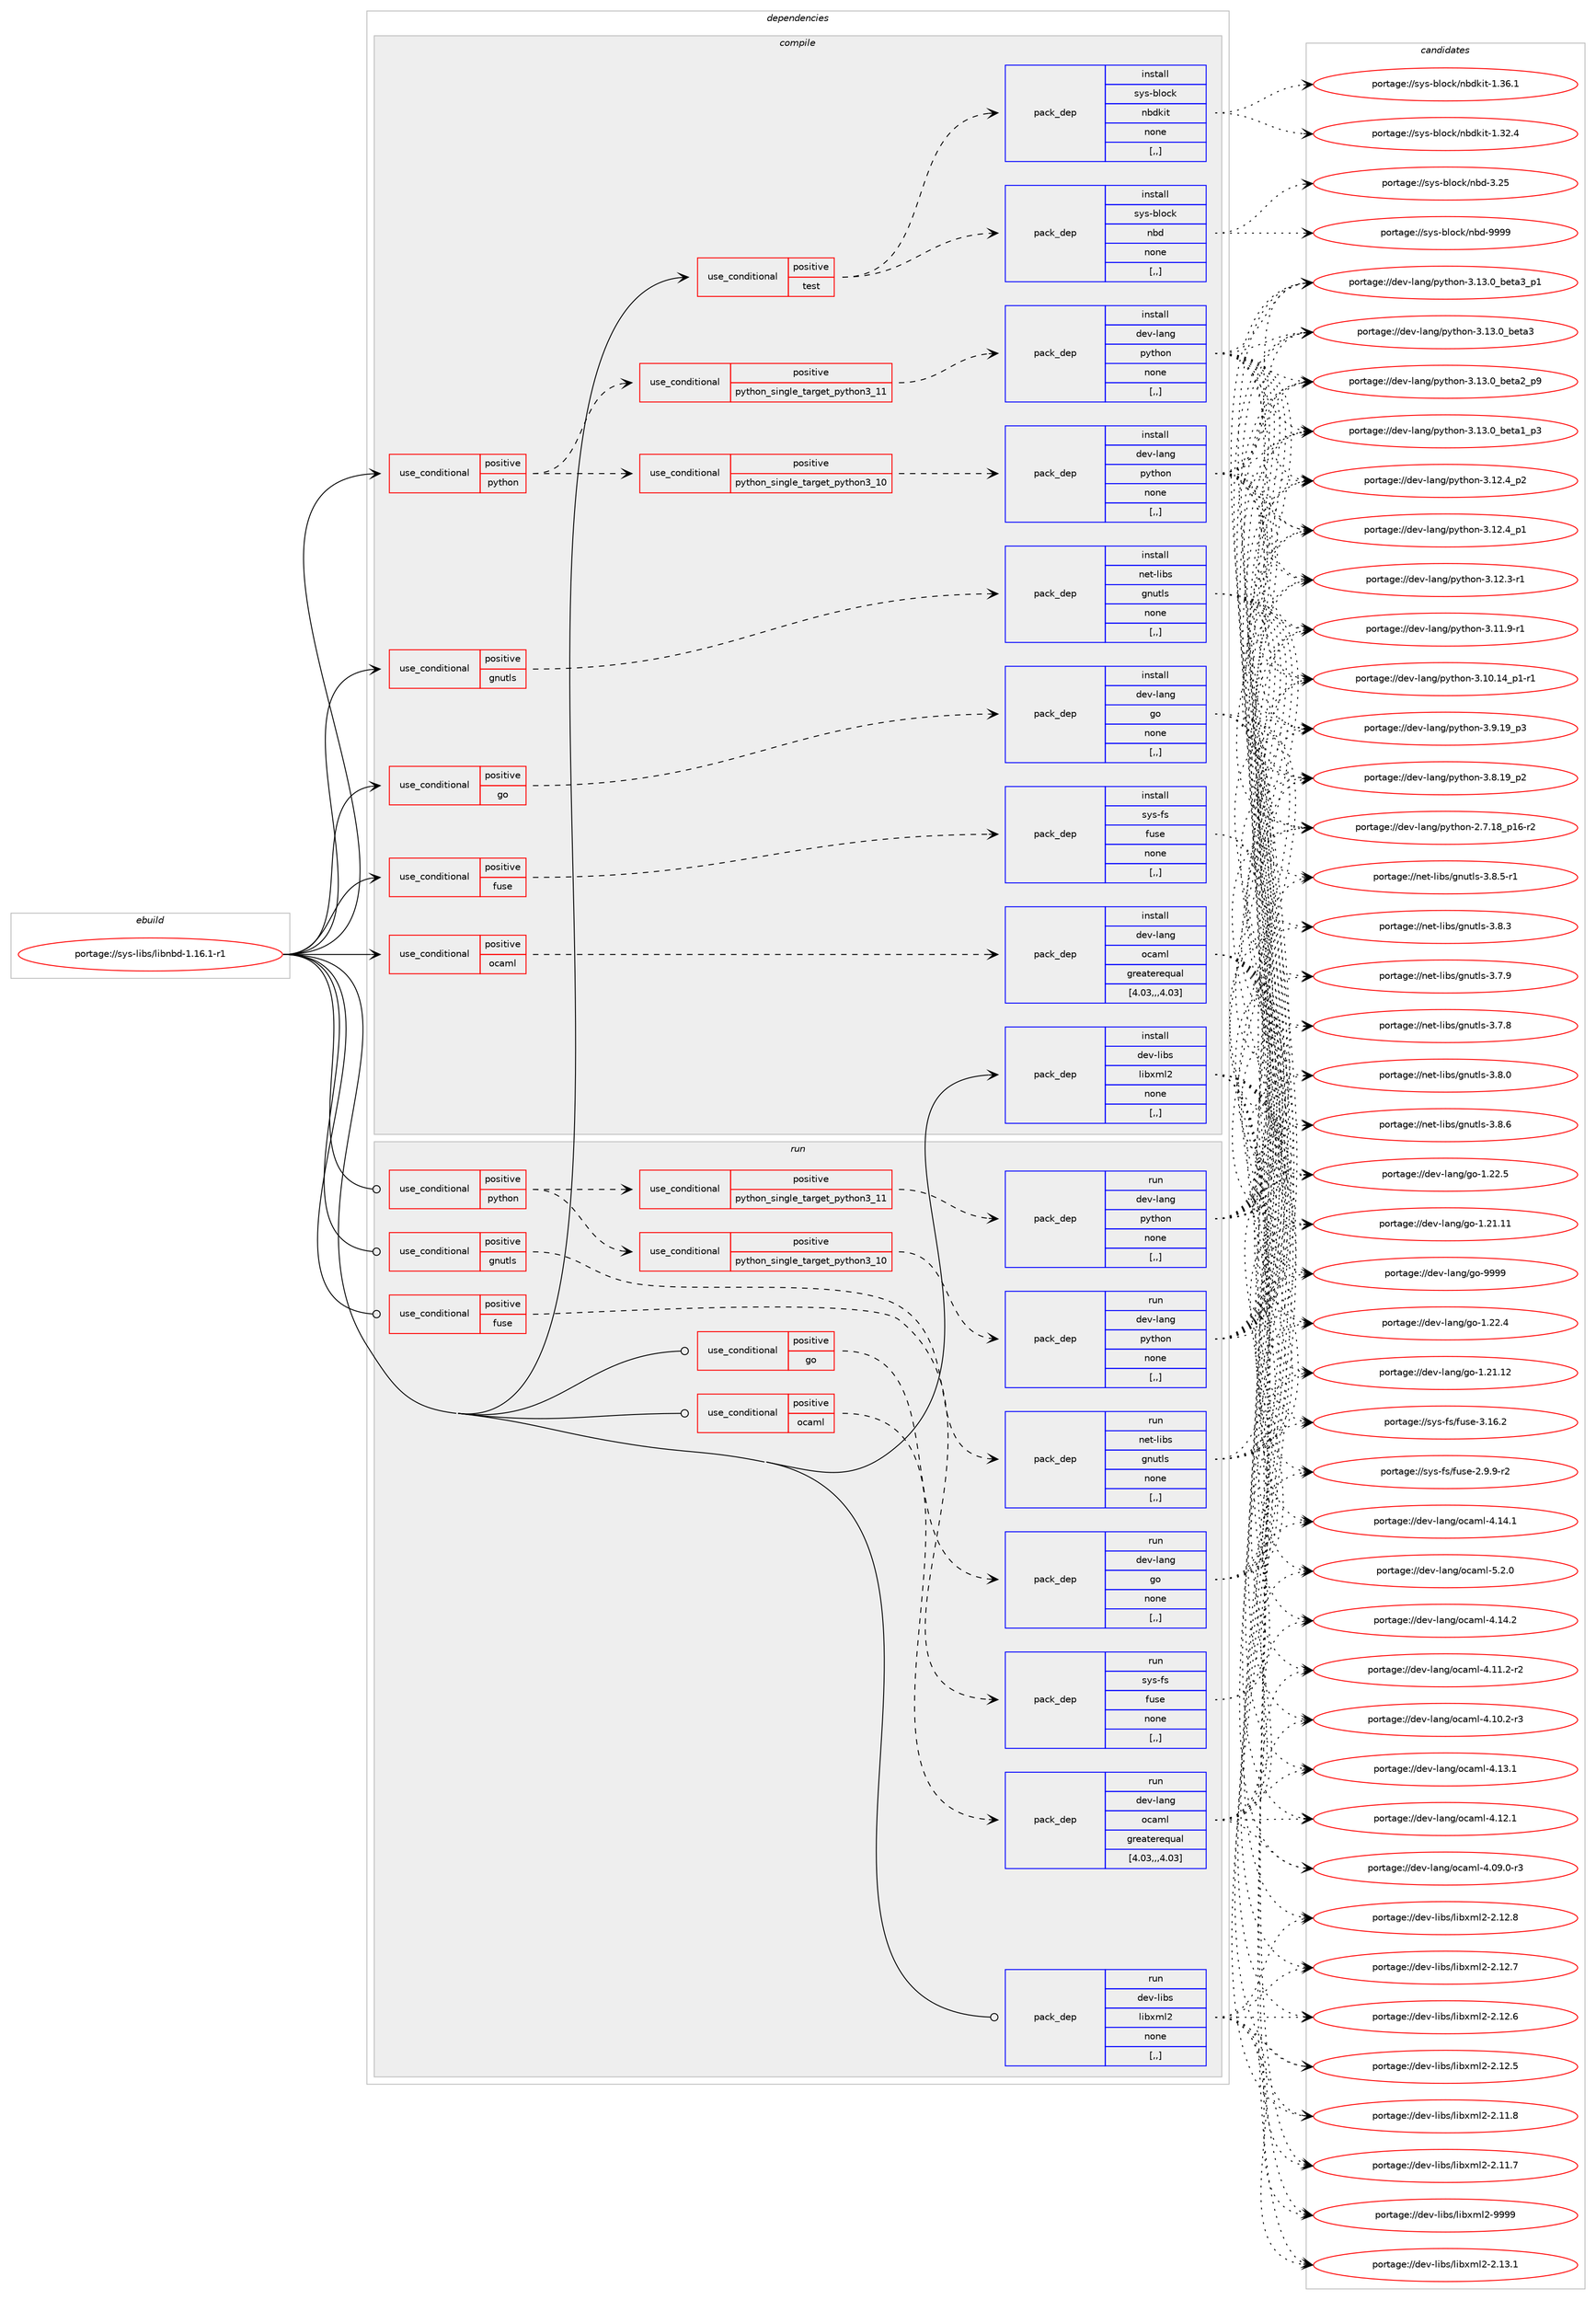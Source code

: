 digraph prolog {

# *************
# Graph options
# *************

newrank=true;
concentrate=true;
compound=true;
graph [rankdir=LR,fontname=Helvetica,fontsize=10,ranksep=1.5];#, ranksep=2.5, nodesep=0.2];
edge  [arrowhead=vee];
node  [fontname=Helvetica,fontsize=10];

# **********
# The ebuild
# **********

subgraph cluster_leftcol {
color=gray;
label=<<i>ebuild</i>>;
id [label="portage://sys-libs/libnbd-1.16.1-r1", color=red, width=4, href="../sys-libs/libnbd-1.16.1-r1.svg"];
}

# ****************
# The dependencies
# ****************

subgraph cluster_midcol {
color=gray;
label=<<i>dependencies</i>>;
subgraph cluster_compile {
fillcolor="#eeeeee";
style=filled;
label=<<i>compile</i>>;
subgraph cond116873 {
dependency438611 [label=<<TABLE BORDER="0" CELLBORDER="1" CELLSPACING="0" CELLPADDING="4"><TR><TD ROWSPAN="3" CELLPADDING="10">use_conditional</TD></TR><TR><TD>positive</TD></TR><TR><TD>fuse</TD></TR></TABLE>>, shape=none, color=red];
subgraph pack318733 {
dependency438612 [label=<<TABLE BORDER="0" CELLBORDER="1" CELLSPACING="0" CELLPADDING="4" WIDTH="220"><TR><TD ROWSPAN="6" CELLPADDING="30">pack_dep</TD></TR><TR><TD WIDTH="110">install</TD></TR><TR><TD>sys-fs</TD></TR><TR><TD>fuse</TD></TR><TR><TD>none</TD></TR><TR><TD>[,,]</TD></TR></TABLE>>, shape=none, color=blue];
}
dependency438611:e -> dependency438612:w [weight=20,style="dashed",arrowhead="vee"];
}
id:e -> dependency438611:w [weight=20,style="solid",arrowhead="vee"];
subgraph cond116874 {
dependency438613 [label=<<TABLE BORDER="0" CELLBORDER="1" CELLSPACING="0" CELLPADDING="4"><TR><TD ROWSPAN="3" CELLPADDING="10">use_conditional</TD></TR><TR><TD>positive</TD></TR><TR><TD>gnutls</TD></TR></TABLE>>, shape=none, color=red];
subgraph pack318734 {
dependency438614 [label=<<TABLE BORDER="0" CELLBORDER="1" CELLSPACING="0" CELLPADDING="4" WIDTH="220"><TR><TD ROWSPAN="6" CELLPADDING="30">pack_dep</TD></TR><TR><TD WIDTH="110">install</TD></TR><TR><TD>net-libs</TD></TR><TR><TD>gnutls</TD></TR><TR><TD>none</TD></TR><TR><TD>[,,]</TD></TR></TABLE>>, shape=none, color=blue];
}
dependency438613:e -> dependency438614:w [weight=20,style="dashed",arrowhead="vee"];
}
id:e -> dependency438613:w [weight=20,style="solid",arrowhead="vee"];
subgraph cond116875 {
dependency438615 [label=<<TABLE BORDER="0" CELLBORDER="1" CELLSPACING="0" CELLPADDING="4"><TR><TD ROWSPAN="3" CELLPADDING="10">use_conditional</TD></TR><TR><TD>positive</TD></TR><TR><TD>go</TD></TR></TABLE>>, shape=none, color=red];
subgraph pack318735 {
dependency438616 [label=<<TABLE BORDER="0" CELLBORDER="1" CELLSPACING="0" CELLPADDING="4" WIDTH="220"><TR><TD ROWSPAN="6" CELLPADDING="30">pack_dep</TD></TR><TR><TD WIDTH="110">install</TD></TR><TR><TD>dev-lang</TD></TR><TR><TD>go</TD></TR><TR><TD>none</TD></TR><TR><TD>[,,]</TD></TR></TABLE>>, shape=none, color=blue];
}
dependency438615:e -> dependency438616:w [weight=20,style="dashed",arrowhead="vee"];
}
id:e -> dependency438615:w [weight=20,style="solid",arrowhead="vee"];
subgraph cond116876 {
dependency438617 [label=<<TABLE BORDER="0" CELLBORDER="1" CELLSPACING="0" CELLPADDING="4"><TR><TD ROWSPAN="3" CELLPADDING="10">use_conditional</TD></TR><TR><TD>positive</TD></TR><TR><TD>ocaml</TD></TR></TABLE>>, shape=none, color=red];
subgraph pack318736 {
dependency438618 [label=<<TABLE BORDER="0" CELLBORDER="1" CELLSPACING="0" CELLPADDING="4" WIDTH="220"><TR><TD ROWSPAN="6" CELLPADDING="30">pack_dep</TD></TR><TR><TD WIDTH="110">install</TD></TR><TR><TD>dev-lang</TD></TR><TR><TD>ocaml</TD></TR><TR><TD>greaterequal</TD></TR><TR><TD>[4.03,,,4.03]</TD></TR></TABLE>>, shape=none, color=blue];
}
dependency438617:e -> dependency438618:w [weight=20,style="dashed",arrowhead="vee"];
}
id:e -> dependency438617:w [weight=20,style="solid",arrowhead="vee"];
subgraph cond116877 {
dependency438619 [label=<<TABLE BORDER="0" CELLBORDER="1" CELLSPACING="0" CELLPADDING="4"><TR><TD ROWSPAN="3" CELLPADDING="10">use_conditional</TD></TR><TR><TD>positive</TD></TR><TR><TD>python</TD></TR></TABLE>>, shape=none, color=red];
subgraph cond116878 {
dependency438620 [label=<<TABLE BORDER="0" CELLBORDER="1" CELLSPACING="0" CELLPADDING="4"><TR><TD ROWSPAN="3" CELLPADDING="10">use_conditional</TD></TR><TR><TD>positive</TD></TR><TR><TD>python_single_target_python3_10</TD></TR></TABLE>>, shape=none, color=red];
subgraph pack318737 {
dependency438621 [label=<<TABLE BORDER="0" CELLBORDER="1" CELLSPACING="0" CELLPADDING="4" WIDTH="220"><TR><TD ROWSPAN="6" CELLPADDING="30">pack_dep</TD></TR><TR><TD WIDTH="110">install</TD></TR><TR><TD>dev-lang</TD></TR><TR><TD>python</TD></TR><TR><TD>none</TD></TR><TR><TD>[,,]</TD></TR></TABLE>>, shape=none, color=blue];
}
dependency438620:e -> dependency438621:w [weight=20,style="dashed",arrowhead="vee"];
}
dependency438619:e -> dependency438620:w [weight=20,style="dashed",arrowhead="vee"];
subgraph cond116879 {
dependency438622 [label=<<TABLE BORDER="0" CELLBORDER="1" CELLSPACING="0" CELLPADDING="4"><TR><TD ROWSPAN="3" CELLPADDING="10">use_conditional</TD></TR><TR><TD>positive</TD></TR><TR><TD>python_single_target_python3_11</TD></TR></TABLE>>, shape=none, color=red];
subgraph pack318738 {
dependency438623 [label=<<TABLE BORDER="0" CELLBORDER="1" CELLSPACING="0" CELLPADDING="4" WIDTH="220"><TR><TD ROWSPAN="6" CELLPADDING="30">pack_dep</TD></TR><TR><TD WIDTH="110">install</TD></TR><TR><TD>dev-lang</TD></TR><TR><TD>python</TD></TR><TR><TD>none</TD></TR><TR><TD>[,,]</TD></TR></TABLE>>, shape=none, color=blue];
}
dependency438622:e -> dependency438623:w [weight=20,style="dashed",arrowhead="vee"];
}
dependency438619:e -> dependency438622:w [weight=20,style="dashed",arrowhead="vee"];
}
id:e -> dependency438619:w [weight=20,style="solid",arrowhead="vee"];
subgraph cond116880 {
dependency438624 [label=<<TABLE BORDER="0" CELLBORDER="1" CELLSPACING="0" CELLPADDING="4"><TR><TD ROWSPAN="3" CELLPADDING="10">use_conditional</TD></TR><TR><TD>positive</TD></TR><TR><TD>test</TD></TR></TABLE>>, shape=none, color=red];
subgraph pack318739 {
dependency438625 [label=<<TABLE BORDER="0" CELLBORDER="1" CELLSPACING="0" CELLPADDING="4" WIDTH="220"><TR><TD ROWSPAN="6" CELLPADDING="30">pack_dep</TD></TR><TR><TD WIDTH="110">install</TD></TR><TR><TD>sys-block</TD></TR><TR><TD>nbd</TD></TR><TR><TD>none</TD></TR><TR><TD>[,,]</TD></TR></TABLE>>, shape=none, color=blue];
}
dependency438624:e -> dependency438625:w [weight=20,style="dashed",arrowhead="vee"];
subgraph pack318740 {
dependency438626 [label=<<TABLE BORDER="0" CELLBORDER="1" CELLSPACING="0" CELLPADDING="4" WIDTH="220"><TR><TD ROWSPAN="6" CELLPADDING="30">pack_dep</TD></TR><TR><TD WIDTH="110">install</TD></TR><TR><TD>sys-block</TD></TR><TR><TD>nbdkit</TD></TR><TR><TD>none</TD></TR><TR><TD>[,,]</TD></TR></TABLE>>, shape=none, color=blue];
}
dependency438624:e -> dependency438626:w [weight=20,style="dashed",arrowhead="vee"];
}
id:e -> dependency438624:w [weight=20,style="solid",arrowhead="vee"];
subgraph pack318741 {
dependency438627 [label=<<TABLE BORDER="0" CELLBORDER="1" CELLSPACING="0" CELLPADDING="4" WIDTH="220"><TR><TD ROWSPAN="6" CELLPADDING="30">pack_dep</TD></TR><TR><TD WIDTH="110">install</TD></TR><TR><TD>dev-libs</TD></TR><TR><TD>libxml2</TD></TR><TR><TD>none</TD></TR><TR><TD>[,,]</TD></TR></TABLE>>, shape=none, color=blue];
}
id:e -> dependency438627:w [weight=20,style="solid",arrowhead="vee"];
}
subgraph cluster_compileandrun {
fillcolor="#eeeeee";
style=filled;
label=<<i>compile and run</i>>;
}
subgraph cluster_run {
fillcolor="#eeeeee";
style=filled;
label=<<i>run</i>>;
subgraph cond116881 {
dependency438628 [label=<<TABLE BORDER="0" CELLBORDER="1" CELLSPACING="0" CELLPADDING="4"><TR><TD ROWSPAN="3" CELLPADDING="10">use_conditional</TD></TR><TR><TD>positive</TD></TR><TR><TD>fuse</TD></TR></TABLE>>, shape=none, color=red];
subgraph pack318742 {
dependency438629 [label=<<TABLE BORDER="0" CELLBORDER="1" CELLSPACING="0" CELLPADDING="4" WIDTH="220"><TR><TD ROWSPAN="6" CELLPADDING="30">pack_dep</TD></TR><TR><TD WIDTH="110">run</TD></TR><TR><TD>sys-fs</TD></TR><TR><TD>fuse</TD></TR><TR><TD>none</TD></TR><TR><TD>[,,]</TD></TR></TABLE>>, shape=none, color=blue];
}
dependency438628:e -> dependency438629:w [weight=20,style="dashed",arrowhead="vee"];
}
id:e -> dependency438628:w [weight=20,style="solid",arrowhead="odot"];
subgraph cond116882 {
dependency438630 [label=<<TABLE BORDER="0" CELLBORDER="1" CELLSPACING="0" CELLPADDING="4"><TR><TD ROWSPAN="3" CELLPADDING="10">use_conditional</TD></TR><TR><TD>positive</TD></TR><TR><TD>gnutls</TD></TR></TABLE>>, shape=none, color=red];
subgraph pack318743 {
dependency438631 [label=<<TABLE BORDER="0" CELLBORDER="1" CELLSPACING="0" CELLPADDING="4" WIDTH="220"><TR><TD ROWSPAN="6" CELLPADDING="30">pack_dep</TD></TR><TR><TD WIDTH="110">run</TD></TR><TR><TD>net-libs</TD></TR><TR><TD>gnutls</TD></TR><TR><TD>none</TD></TR><TR><TD>[,,]</TD></TR></TABLE>>, shape=none, color=blue];
}
dependency438630:e -> dependency438631:w [weight=20,style="dashed",arrowhead="vee"];
}
id:e -> dependency438630:w [weight=20,style="solid",arrowhead="odot"];
subgraph cond116883 {
dependency438632 [label=<<TABLE BORDER="0" CELLBORDER="1" CELLSPACING="0" CELLPADDING="4"><TR><TD ROWSPAN="3" CELLPADDING="10">use_conditional</TD></TR><TR><TD>positive</TD></TR><TR><TD>go</TD></TR></TABLE>>, shape=none, color=red];
subgraph pack318744 {
dependency438633 [label=<<TABLE BORDER="0" CELLBORDER="1" CELLSPACING="0" CELLPADDING="4" WIDTH="220"><TR><TD ROWSPAN="6" CELLPADDING="30">pack_dep</TD></TR><TR><TD WIDTH="110">run</TD></TR><TR><TD>dev-lang</TD></TR><TR><TD>go</TD></TR><TR><TD>none</TD></TR><TR><TD>[,,]</TD></TR></TABLE>>, shape=none, color=blue];
}
dependency438632:e -> dependency438633:w [weight=20,style="dashed",arrowhead="vee"];
}
id:e -> dependency438632:w [weight=20,style="solid",arrowhead="odot"];
subgraph cond116884 {
dependency438634 [label=<<TABLE BORDER="0" CELLBORDER="1" CELLSPACING="0" CELLPADDING="4"><TR><TD ROWSPAN="3" CELLPADDING="10">use_conditional</TD></TR><TR><TD>positive</TD></TR><TR><TD>ocaml</TD></TR></TABLE>>, shape=none, color=red];
subgraph pack318745 {
dependency438635 [label=<<TABLE BORDER="0" CELLBORDER="1" CELLSPACING="0" CELLPADDING="4" WIDTH="220"><TR><TD ROWSPAN="6" CELLPADDING="30">pack_dep</TD></TR><TR><TD WIDTH="110">run</TD></TR><TR><TD>dev-lang</TD></TR><TR><TD>ocaml</TD></TR><TR><TD>greaterequal</TD></TR><TR><TD>[4.03,,,4.03]</TD></TR></TABLE>>, shape=none, color=blue];
}
dependency438634:e -> dependency438635:w [weight=20,style="dashed",arrowhead="vee"];
}
id:e -> dependency438634:w [weight=20,style="solid",arrowhead="odot"];
subgraph cond116885 {
dependency438636 [label=<<TABLE BORDER="0" CELLBORDER="1" CELLSPACING="0" CELLPADDING="4"><TR><TD ROWSPAN="3" CELLPADDING="10">use_conditional</TD></TR><TR><TD>positive</TD></TR><TR><TD>python</TD></TR></TABLE>>, shape=none, color=red];
subgraph cond116886 {
dependency438637 [label=<<TABLE BORDER="0" CELLBORDER="1" CELLSPACING="0" CELLPADDING="4"><TR><TD ROWSPAN="3" CELLPADDING="10">use_conditional</TD></TR><TR><TD>positive</TD></TR><TR><TD>python_single_target_python3_10</TD></TR></TABLE>>, shape=none, color=red];
subgraph pack318746 {
dependency438638 [label=<<TABLE BORDER="0" CELLBORDER="1" CELLSPACING="0" CELLPADDING="4" WIDTH="220"><TR><TD ROWSPAN="6" CELLPADDING="30">pack_dep</TD></TR><TR><TD WIDTH="110">run</TD></TR><TR><TD>dev-lang</TD></TR><TR><TD>python</TD></TR><TR><TD>none</TD></TR><TR><TD>[,,]</TD></TR></TABLE>>, shape=none, color=blue];
}
dependency438637:e -> dependency438638:w [weight=20,style="dashed",arrowhead="vee"];
}
dependency438636:e -> dependency438637:w [weight=20,style="dashed",arrowhead="vee"];
subgraph cond116887 {
dependency438639 [label=<<TABLE BORDER="0" CELLBORDER="1" CELLSPACING="0" CELLPADDING="4"><TR><TD ROWSPAN="3" CELLPADDING="10">use_conditional</TD></TR><TR><TD>positive</TD></TR><TR><TD>python_single_target_python3_11</TD></TR></TABLE>>, shape=none, color=red];
subgraph pack318747 {
dependency438640 [label=<<TABLE BORDER="0" CELLBORDER="1" CELLSPACING="0" CELLPADDING="4" WIDTH="220"><TR><TD ROWSPAN="6" CELLPADDING="30">pack_dep</TD></TR><TR><TD WIDTH="110">run</TD></TR><TR><TD>dev-lang</TD></TR><TR><TD>python</TD></TR><TR><TD>none</TD></TR><TR><TD>[,,]</TD></TR></TABLE>>, shape=none, color=blue];
}
dependency438639:e -> dependency438640:w [weight=20,style="dashed",arrowhead="vee"];
}
dependency438636:e -> dependency438639:w [weight=20,style="dashed",arrowhead="vee"];
}
id:e -> dependency438636:w [weight=20,style="solid",arrowhead="odot"];
subgraph pack318748 {
dependency438641 [label=<<TABLE BORDER="0" CELLBORDER="1" CELLSPACING="0" CELLPADDING="4" WIDTH="220"><TR><TD ROWSPAN="6" CELLPADDING="30">pack_dep</TD></TR><TR><TD WIDTH="110">run</TD></TR><TR><TD>dev-libs</TD></TR><TR><TD>libxml2</TD></TR><TR><TD>none</TD></TR><TR><TD>[,,]</TD></TR></TABLE>>, shape=none, color=blue];
}
id:e -> dependency438641:w [weight=20,style="solid",arrowhead="odot"];
}
}

# **************
# The candidates
# **************

subgraph cluster_choices {
rank=same;
color=gray;
label=<<i>candidates</i>>;

subgraph choice318733 {
color=black;
nodesep=1;
choice115121115451021154710211711510145514649544650 [label="portage://sys-fs/fuse-3.16.2", color=red, width=4,href="../sys-fs/fuse-3.16.2.svg"];
choice11512111545102115471021171151014550465746574511450 [label="portage://sys-fs/fuse-2.9.9-r2", color=red, width=4,href="../sys-fs/fuse-2.9.9-r2.svg"];
dependency438612:e -> choice115121115451021154710211711510145514649544650:w [style=dotted,weight="100"];
dependency438612:e -> choice11512111545102115471021171151014550465746574511450:w [style=dotted,weight="100"];
}
subgraph choice318734 {
color=black;
nodesep=1;
choice110101116451081059811547103110117116108115455146564654 [label="portage://net-libs/gnutls-3.8.6", color=red, width=4,href="../net-libs/gnutls-3.8.6.svg"];
choice1101011164510810598115471031101171161081154551465646534511449 [label="portage://net-libs/gnutls-3.8.5-r1", color=red, width=4,href="../net-libs/gnutls-3.8.5-r1.svg"];
choice110101116451081059811547103110117116108115455146564651 [label="portage://net-libs/gnutls-3.8.3", color=red, width=4,href="../net-libs/gnutls-3.8.3.svg"];
choice110101116451081059811547103110117116108115455146564648 [label="portage://net-libs/gnutls-3.8.0", color=red, width=4,href="../net-libs/gnutls-3.8.0.svg"];
choice110101116451081059811547103110117116108115455146554657 [label="portage://net-libs/gnutls-3.7.9", color=red, width=4,href="../net-libs/gnutls-3.7.9.svg"];
choice110101116451081059811547103110117116108115455146554656 [label="portage://net-libs/gnutls-3.7.8", color=red, width=4,href="../net-libs/gnutls-3.7.8.svg"];
dependency438614:e -> choice110101116451081059811547103110117116108115455146564654:w [style=dotted,weight="100"];
dependency438614:e -> choice1101011164510810598115471031101171161081154551465646534511449:w [style=dotted,weight="100"];
dependency438614:e -> choice110101116451081059811547103110117116108115455146564651:w [style=dotted,weight="100"];
dependency438614:e -> choice110101116451081059811547103110117116108115455146564648:w [style=dotted,weight="100"];
dependency438614:e -> choice110101116451081059811547103110117116108115455146554657:w [style=dotted,weight="100"];
dependency438614:e -> choice110101116451081059811547103110117116108115455146554656:w [style=dotted,weight="100"];
}
subgraph choice318735 {
color=black;
nodesep=1;
choice1001011184510897110103471031114557575757 [label="portage://dev-lang/go-9999", color=red, width=4,href="../dev-lang/go-9999.svg"];
choice10010111845108971101034710311145494650504653 [label="portage://dev-lang/go-1.22.5", color=red, width=4,href="../dev-lang/go-1.22.5.svg"];
choice10010111845108971101034710311145494650504652 [label="portage://dev-lang/go-1.22.4", color=red, width=4,href="../dev-lang/go-1.22.4.svg"];
choice1001011184510897110103471031114549465049464950 [label="portage://dev-lang/go-1.21.12", color=red, width=4,href="../dev-lang/go-1.21.12.svg"];
choice1001011184510897110103471031114549465049464949 [label="portage://dev-lang/go-1.21.11", color=red, width=4,href="../dev-lang/go-1.21.11.svg"];
dependency438616:e -> choice1001011184510897110103471031114557575757:w [style=dotted,weight="100"];
dependency438616:e -> choice10010111845108971101034710311145494650504653:w [style=dotted,weight="100"];
dependency438616:e -> choice10010111845108971101034710311145494650504652:w [style=dotted,weight="100"];
dependency438616:e -> choice1001011184510897110103471031114549465049464950:w [style=dotted,weight="100"];
dependency438616:e -> choice1001011184510897110103471031114549465049464949:w [style=dotted,weight="100"];
}
subgraph choice318736 {
color=black;
nodesep=1;
choice1001011184510897110103471119997109108455346504648 [label="portage://dev-lang/ocaml-5.2.0", color=red, width=4,href="../dev-lang/ocaml-5.2.0.svg"];
choice100101118451089711010347111999710910845524649524650 [label="portage://dev-lang/ocaml-4.14.2", color=red, width=4,href="../dev-lang/ocaml-4.14.2.svg"];
choice100101118451089711010347111999710910845524649524649 [label="portage://dev-lang/ocaml-4.14.1", color=red, width=4,href="../dev-lang/ocaml-4.14.1.svg"];
choice100101118451089711010347111999710910845524649514649 [label="portage://dev-lang/ocaml-4.13.1", color=red, width=4,href="../dev-lang/ocaml-4.13.1.svg"];
choice100101118451089711010347111999710910845524649504649 [label="portage://dev-lang/ocaml-4.12.1", color=red, width=4,href="../dev-lang/ocaml-4.12.1.svg"];
choice1001011184510897110103471119997109108455246494946504511450 [label="portage://dev-lang/ocaml-4.11.2-r2", color=red, width=4,href="../dev-lang/ocaml-4.11.2-r2.svg"];
choice1001011184510897110103471119997109108455246494846504511451 [label="portage://dev-lang/ocaml-4.10.2-r3", color=red, width=4,href="../dev-lang/ocaml-4.10.2-r3.svg"];
choice1001011184510897110103471119997109108455246485746484511451 [label="portage://dev-lang/ocaml-4.09.0-r3", color=red, width=4,href="../dev-lang/ocaml-4.09.0-r3.svg"];
dependency438618:e -> choice1001011184510897110103471119997109108455346504648:w [style=dotted,weight="100"];
dependency438618:e -> choice100101118451089711010347111999710910845524649524650:w [style=dotted,weight="100"];
dependency438618:e -> choice100101118451089711010347111999710910845524649524649:w [style=dotted,weight="100"];
dependency438618:e -> choice100101118451089711010347111999710910845524649514649:w [style=dotted,weight="100"];
dependency438618:e -> choice100101118451089711010347111999710910845524649504649:w [style=dotted,weight="100"];
dependency438618:e -> choice1001011184510897110103471119997109108455246494946504511450:w [style=dotted,weight="100"];
dependency438618:e -> choice1001011184510897110103471119997109108455246494846504511451:w [style=dotted,weight="100"];
dependency438618:e -> choice1001011184510897110103471119997109108455246485746484511451:w [style=dotted,weight="100"];
}
subgraph choice318737 {
color=black;
nodesep=1;
choice10010111845108971101034711212111610411111045514649514648959810111697519511249 [label="portage://dev-lang/python-3.13.0_beta3_p1", color=red, width=4,href="../dev-lang/python-3.13.0_beta3_p1.svg"];
choice1001011184510897110103471121211161041111104551464951464895981011169751 [label="portage://dev-lang/python-3.13.0_beta3", color=red, width=4,href="../dev-lang/python-3.13.0_beta3.svg"];
choice10010111845108971101034711212111610411111045514649514648959810111697509511257 [label="portage://dev-lang/python-3.13.0_beta2_p9", color=red, width=4,href="../dev-lang/python-3.13.0_beta2_p9.svg"];
choice10010111845108971101034711212111610411111045514649514648959810111697499511251 [label="portage://dev-lang/python-3.13.0_beta1_p3", color=red, width=4,href="../dev-lang/python-3.13.0_beta1_p3.svg"];
choice100101118451089711010347112121116104111110455146495046529511250 [label="portage://dev-lang/python-3.12.4_p2", color=red, width=4,href="../dev-lang/python-3.12.4_p2.svg"];
choice100101118451089711010347112121116104111110455146495046529511249 [label="portage://dev-lang/python-3.12.4_p1", color=red, width=4,href="../dev-lang/python-3.12.4_p1.svg"];
choice100101118451089711010347112121116104111110455146495046514511449 [label="portage://dev-lang/python-3.12.3-r1", color=red, width=4,href="../dev-lang/python-3.12.3-r1.svg"];
choice100101118451089711010347112121116104111110455146494946574511449 [label="portage://dev-lang/python-3.11.9-r1", color=red, width=4,href="../dev-lang/python-3.11.9-r1.svg"];
choice100101118451089711010347112121116104111110455146494846495295112494511449 [label="portage://dev-lang/python-3.10.14_p1-r1", color=red, width=4,href="../dev-lang/python-3.10.14_p1-r1.svg"];
choice100101118451089711010347112121116104111110455146574649579511251 [label="portage://dev-lang/python-3.9.19_p3", color=red, width=4,href="../dev-lang/python-3.9.19_p3.svg"];
choice100101118451089711010347112121116104111110455146564649579511250 [label="portage://dev-lang/python-3.8.19_p2", color=red, width=4,href="../dev-lang/python-3.8.19_p2.svg"];
choice100101118451089711010347112121116104111110455046554649569511249544511450 [label="portage://dev-lang/python-2.7.18_p16-r2", color=red, width=4,href="../dev-lang/python-2.7.18_p16-r2.svg"];
dependency438621:e -> choice10010111845108971101034711212111610411111045514649514648959810111697519511249:w [style=dotted,weight="100"];
dependency438621:e -> choice1001011184510897110103471121211161041111104551464951464895981011169751:w [style=dotted,weight="100"];
dependency438621:e -> choice10010111845108971101034711212111610411111045514649514648959810111697509511257:w [style=dotted,weight="100"];
dependency438621:e -> choice10010111845108971101034711212111610411111045514649514648959810111697499511251:w [style=dotted,weight="100"];
dependency438621:e -> choice100101118451089711010347112121116104111110455146495046529511250:w [style=dotted,weight="100"];
dependency438621:e -> choice100101118451089711010347112121116104111110455146495046529511249:w [style=dotted,weight="100"];
dependency438621:e -> choice100101118451089711010347112121116104111110455146495046514511449:w [style=dotted,weight="100"];
dependency438621:e -> choice100101118451089711010347112121116104111110455146494946574511449:w [style=dotted,weight="100"];
dependency438621:e -> choice100101118451089711010347112121116104111110455146494846495295112494511449:w [style=dotted,weight="100"];
dependency438621:e -> choice100101118451089711010347112121116104111110455146574649579511251:w [style=dotted,weight="100"];
dependency438621:e -> choice100101118451089711010347112121116104111110455146564649579511250:w [style=dotted,weight="100"];
dependency438621:e -> choice100101118451089711010347112121116104111110455046554649569511249544511450:w [style=dotted,weight="100"];
}
subgraph choice318738 {
color=black;
nodesep=1;
choice10010111845108971101034711212111610411111045514649514648959810111697519511249 [label="portage://dev-lang/python-3.13.0_beta3_p1", color=red, width=4,href="../dev-lang/python-3.13.0_beta3_p1.svg"];
choice1001011184510897110103471121211161041111104551464951464895981011169751 [label="portage://dev-lang/python-3.13.0_beta3", color=red, width=4,href="../dev-lang/python-3.13.0_beta3.svg"];
choice10010111845108971101034711212111610411111045514649514648959810111697509511257 [label="portage://dev-lang/python-3.13.0_beta2_p9", color=red, width=4,href="../dev-lang/python-3.13.0_beta2_p9.svg"];
choice10010111845108971101034711212111610411111045514649514648959810111697499511251 [label="portage://dev-lang/python-3.13.0_beta1_p3", color=red, width=4,href="../dev-lang/python-3.13.0_beta1_p3.svg"];
choice100101118451089711010347112121116104111110455146495046529511250 [label="portage://dev-lang/python-3.12.4_p2", color=red, width=4,href="../dev-lang/python-3.12.4_p2.svg"];
choice100101118451089711010347112121116104111110455146495046529511249 [label="portage://dev-lang/python-3.12.4_p1", color=red, width=4,href="../dev-lang/python-3.12.4_p1.svg"];
choice100101118451089711010347112121116104111110455146495046514511449 [label="portage://dev-lang/python-3.12.3-r1", color=red, width=4,href="../dev-lang/python-3.12.3-r1.svg"];
choice100101118451089711010347112121116104111110455146494946574511449 [label="portage://dev-lang/python-3.11.9-r1", color=red, width=4,href="../dev-lang/python-3.11.9-r1.svg"];
choice100101118451089711010347112121116104111110455146494846495295112494511449 [label="portage://dev-lang/python-3.10.14_p1-r1", color=red, width=4,href="../dev-lang/python-3.10.14_p1-r1.svg"];
choice100101118451089711010347112121116104111110455146574649579511251 [label="portage://dev-lang/python-3.9.19_p3", color=red, width=4,href="../dev-lang/python-3.9.19_p3.svg"];
choice100101118451089711010347112121116104111110455146564649579511250 [label="portage://dev-lang/python-3.8.19_p2", color=red, width=4,href="../dev-lang/python-3.8.19_p2.svg"];
choice100101118451089711010347112121116104111110455046554649569511249544511450 [label="portage://dev-lang/python-2.7.18_p16-r2", color=red, width=4,href="../dev-lang/python-2.7.18_p16-r2.svg"];
dependency438623:e -> choice10010111845108971101034711212111610411111045514649514648959810111697519511249:w [style=dotted,weight="100"];
dependency438623:e -> choice1001011184510897110103471121211161041111104551464951464895981011169751:w [style=dotted,weight="100"];
dependency438623:e -> choice10010111845108971101034711212111610411111045514649514648959810111697509511257:w [style=dotted,weight="100"];
dependency438623:e -> choice10010111845108971101034711212111610411111045514649514648959810111697499511251:w [style=dotted,weight="100"];
dependency438623:e -> choice100101118451089711010347112121116104111110455146495046529511250:w [style=dotted,weight="100"];
dependency438623:e -> choice100101118451089711010347112121116104111110455146495046529511249:w [style=dotted,weight="100"];
dependency438623:e -> choice100101118451089711010347112121116104111110455146495046514511449:w [style=dotted,weight="100"];
dependency438623:e -> choice100101118451089711010347112121116104111110455146494946574511449:w [style=dotted,weight="100"];
dependency438623:e -> choice100101118451089711010347112121116104111110455146494846495295112494511449:w [style=dotted,weight="100"];
dependency438623:e -> choice100101118451089711010347112121116104111110455146574649579511251:w [style=dotted,weight="100"];
dependency438623:e -> choice100101118451089711010347112121116104111110455146564649579511250:w [style=dotted,weight="100"];
dependency438623:e -> choice100101118451089711010347112121116104111110455046554649569511249544511450:w [style=dotted,weight="100"];
}
subgraph choice318739 {
color=black;
nodesep=1;
choice11512111545981081119910747110981004557575757 [label="portage://sys-block/nbd-9999", color=red, width=4,href="../sys-block/nbd-9999.svg"];
choice11512111545981081119910747110981004551465053 [label="portage://sys-block/nbd-3.25", color=red, width=4,href="../sys-block/nbd-3.25.svg"];
dependency438625:e -> choice11512111545981081119910747110981004557575757:w [style=dotted,weight="100"];
dependency438625:e -> choice11512111545981081119910747110981004551465053:w [style=dotted,weight="100"];
}
subgraph choice318740 {
color=black;
nodesep=1;
choice115121115459810811199107471109810010710511645494651544649 [label="portage://sys-block/nbdkit-1.36.1", color=red, width=4,href="../sys-block/nbdkit-1.36.1.svg"];
choice115121115459810811199107471109810010710511645494651504652 [label="portage://sys-block/nbdkit-1.32.4", color=red, width=4,href="../sys-block/nbdkit-1.32.4.svg"];
dependency438626:e -> choice115121115459810811199107471109810010710511645494651544649:w [style=dotted,weight="100"];
dependency438626:e -> choice115121115459810811199107471109810010710511645494651504652:w [style=dotted,weight="100"];
}
subgraph choice318741 {
color=black;
nodesep=1;
choice10010111845108105981154710810598120109108504557575757 [label="portage://dev-libs/libxml2-9999", color=red, width=4,href="../dev-libs/libxml2-9999.svg"];
choice100101118451081059811547108105981201091085045504649514649 [label="portage://dev-libs/libxml2-2.13.1", color=red, width=4,href="../dev-libs/libxml2-2.13.1.svg"];
choice100101118451081059811547108105981201091085045504649504656 [label="portage://dev-libs/libxml2-2.12.8", color=red, width=4,href="../dev-libs/libxml2-2.12.8.svg"];
choice100101118451081059811547108105981201091085045504649504655 [label="portage://dev-libs/libxml2-2.12.7", color=red, width=4,href="../dev-libs/libxml2-2.12.7.svg"];
choice100101118451081059811547108105981201091085045504649504654 [label="portage://dev-libs/libxml2-2.12.6", color=red, width=4,href="../dev-libs/libxml2-2.12.6.svg"];
choice100101118451081059811547108105981201091085045504649504653 [label="portage://dev-libs/libxml2-2.12.5", color=red, width=4,href="../dev-libs/libxml2-2.12.5.svg"];
choice100101118451081059811547108105981201091085045504649494656 [label="portage://dev-libs/libxml2-2.11.8", color=red, width=4,href="../dev-libs/libxml2-2.11.8.svg"];
choice100101118451081059811547108105981201091085045504649494655 [label="portage://dev-libs/libxml2-2.11.7", color=red, width=4,href="../dev-libs/libxml2-2.11.7.svg"];
dependency438627:e -> choice10010111845108105981154710810598120109108504557575757:w [style=dotted,weight="100"];
dependency438627:e -> choice100101118451081059811547108105981201091085045504649514649:w [style=dotted,weight="100"];
dependency438627:e -> choice100101118451081059811547108105981201091085045504649504656:w [style=dotted,weight="100"];
dependency438627:e -> choice100101118451081059811547108105981201091085045504649504655:w [style=dotted,weight="100"];
dependency438627:e -> choice100101118451081059811547108105981201091085045504649504654:w [style=dotted,weight="100"];
dependency438627:e -> choice100101118451081059811547108105981201091085045504649504653:w [style=dotted,weight="100"];
dependency438627:e -> choice100101118451081059811547108105981201091085045504649494656:w [style=dotted,weight="100"];
dependency438627:e -> choice100101118451081059811547108105981201091085045504649494655:w [style=dotted,weight="100"];
}
subgraph choice318742 {
color=black;
nodesep=1;
choice115121115451021154710211711510145514649544650 [label="portage://sys-fs/fuse-3.16.2", color=red, width=4,href="../sys-fs/fuse-3.16.2.svg"];
choice11512111545102115471021171151014550465746574511450 [label="portage://sys-fs/fuse-2.9.9-r2", color=red, width=4,href="../sys-fs/fuse-2.9.9-r2.svg"];
dependency438629:e -> choice115121115451021154710211711510145514649544650:w [style=dotted,weight="100"];
dependency438629:e -> choice11512111545102115471021171151014550465746574511450:w [style=dotted,weight="100"];
}
subgraph choice318743 {
color=black;
nodesep=1;
choice110101116451081059811547103110117116108115455146564654 [label="portage://net-libs/gnutls-3.8.6", color=red, width=4,href="../net-libs/gnutls-3.8.6.svg"];
choice1101011164510810598115471031101171161081154551465646534511449 [label="portage://net-libs/gnutls-3.8.5-r1", color=red, width=4,href="../net-libs/gnutls-3.8.5-r1.svg"];
choice110101116451081059811547103110117116108115455146564651 [label="portage://net-libs/gnutls-3.8.3", color=red, width=4,href="../net-libs/gnutls-3.8.3.svg"];
choice110101116451081059811547103110117116108115455146564648 [label="portage://net-libs/gnutls-3.8.0", color=red, width=4,href="../net-libs/gnutls-3.8.0.svg"];
choice110101116451081059811547103110117116108115455146554657 [label="portage://net-libs/gnutls-3.7.9", color=red, width=4,href="../net-libs/gnutls-3.7.9.svg"];
choice110101116451081059811547103110117116108115455146554656 [label="portage://net-libs/gnutls-3.7.8", color=red, width=4,href="../net-libs/gnutls-3.7.8.svg"];
dependency438631:e -> choice110101116451081059811547103110117116108115455146564654:w [style=dotted,weight="100"];
dependency438631:e -> choice1101011164510810598115471031101171161081154551465646534511449:w [style=dotted,weight="100"];
dependency438631:e -> choice110101116451081059811547103110117116108115455146564651:w [style=dotted,weight="100"];
dependency438631:e -> choice110101116451081059811547103110117116108115455146564648:w [style=dotted,weight="100"];
dependency438631:e -> choice110101116451081059811547103110117116108115455146554657:w [style=dotted,weight="100"];
dependency438631:e -> choice110101116451081059811547103110117116108115455146554656:w [style=dotted,weight="100"];
}
subgraph choice318744 {
color=black;
nodesep=1;
choice1001011184510897110103471031114557575757 [label="portage://dev-lang/go-9999", color=red, width=4,href="../dev-lang/go-9999.svg"];
choice10010111845108971101034710311145494650504653 [label="portage://dev-lang/go-1.22.5", color=red, width=4,href="../dev-lang/go-1.22.5.svg"];
choice10010111845108971101034710311145494650504652 [label="portage://dev-lang/go-1.22.4", color=red, width=4,href="../dev-lang/go-1.22.4.svg"];
choice1001011184510897110103471031114549465049464950 [label="portage://dev-lang/go-1.21.12", color=red, width=4,href="../dev-lang/go-1.21.12.svg"];
choice1001011184510897110103471031114549465049464949 [label="portage://dev-lang/go-1.21.11", color=red, width=4,href="../dev-lang/go-1.21.11.svg"];
dependency438633:e -> choice1001011184510897110103471031114557575757:w [style=dotted,weight="100"];
dependency438633:e -> choice10010111845108971101034710311145494650504653:w [style=dotted,weight="100"];
dependency438633:e -> choice10010111845108971101034710311145494650504652:w [style=dotted,weight="100"];
dependency438633:e -> choice1001011184510897110103471031114549465049464950:w [style=dotted,weight="100"];
dependency438633:e -> choice1001011184510897110103471031114549465049464949:w [style=dotted,weight="100"];
}
subgraph choice318745 {
color=black;
nodesep=1;
choice1001011184510897110103471119997109108455346504648 [label="portage://dev-lang/ocaml-5.2.0", color=red, width=4,href="../dev-lang/ocaml-5.2.0.svg"];
choice100101118451089711010347111999710910845524649524650 [label="portage://dev-lang/ocaml-4.14.2", color=red, width=4,href="../dev-lang/ocaml-4.14.2.svg"];
choice100101118451089711010347111999710910845524649524649 [label="portage://dev-lang/ocaml-4.14.1", color=red, width=4,href="../dev-lang/ocaml-4.14.1.svg"];
choice100101118451089711010347111999710910845524649514649 [label="portage://dev-lang/ocaml-4.13.1", color=red, width=4,href="../dev-lang/ocaml-4.13.1.svg"];
choice100101118451089711010347111999710910845524649504649 [label="portage://dev-lang/ocaml-4.12.1", color=red, width=4,href="../dev-lang/ocaml-4.12.1.svg"];
choice1001011184510897110103471119997109108455246494946504511450 [label="portage://dev-lang/ocaml-4.11.2-r2", color=red, width=4,href="../dev-lang/ocaml-4.11.2-r2.svg"];
choice1001011184510897110103471119997109108455246494846504511451 [label="portage://dev-lang/ocaml-4.10.2-r3", color=red, width=4,href="../dev-lang/ocaml-4.10.2-r3.svg"];
choice1001011184510897110103471119997109108455246485746484511451 [label="portage://dev-lang/ocaml-4.09.0-r3", color=red, width=4,href="../dev-lang/ocaml-4.09.0-r3.svg"];
dependency438635:e -> choice1001011184510897110103471119997109108455346504648:w [style=dotted,weight="100"];
dependency438635:e -> choice100101118451089711010347111999710910845524649524650:w [style=dotted,weight="100"];
dependency438635:e -> choice100101118451089711010347111999710910845524649524649:w [style=dotted,weight="100"];
dependency438635:e -> choice100101118451089711010347111999710910845524649514649:w [style=dotted,weight="100"];
dependency438635:e -> choice100101118451089711010347111999710910845524649504649:w [style=dotted,weight="100"];
dependency438635:e -> choice1001011184510897110103471119997109108455246494946504511450:w [style=dotted,weight="100"];
dependency438635:e -> choice1001011184510897110103471119997109108455246494846504511451:w [style=dotted,weight="100"];
dependency438635:e -> choice1001011184510897110103471119997109108455246485746484511451:w [style=dotted,weight="100"];
}
subgraph choice318746 {
color=black;
nodesep=1;
choice10010111845108971101034711212111610411111045514649514648959810111697519511249 [label="portage://dev-lang/python-3.13.0_beta3_p1", color=red, width=4,href="../dev-lang/python-3.13.0_beta3_p1.svg"];
choice1001011184510897110103471121211161041111104551464951464895981011169751 [label="portage://dev-lang/python-3.13.0_beta3", color=red, width=4,href="../dev-lang/python-3.13.0_beta3.svg"];
choice10010111845108971101034711212111610411111045514649514648959810111697509511257 [label="portage://dev-lang/python-3.13.0_beta2_p9", color=red, width=4,href="../dev-lang/python-3.13.0_beta2_p9.svg"];
choice10010111845108971101034711212111610411111045514649514648959810111697499511251 [label="portage://dev-lang/python-3.13.0_beta1_p3", color=red, width=4,href="../dev-lang/python-3.13.0_beta1_p3.svg"];
choice100101118451089711010347112121116104111110455146495046529511250 [label="portage://dev-lang/python-3.12.4_p2", color=red, width=4,href="../dev-lang/python-3.12.4_p2.svg"];
choice100101118451089711010347112121116104111110455146495046529511249 [label="portage://dev-lang/python-3.12.4_p1", color=red, width=4,href="../dev-lang/python-3.12.4_p1.svg"];
choice100101118451089711010347112121116104111110455146495046514511449 [label="portage://dev-lang/python-3.12.3-r1", color=red, width=4,href="../dev-lang/python-3.12.3-r1.svg"];
choice100101118451089711010347112121116104111110455146494946574511449 [label="portage://dev-lang/python-3.11.9-r1", color=red, width=4,href="../dev-lang/python-3.11.9-r1.svg"];
choice100101118451089711010347112121116104111110455146494846495295112494511449 [label="portage://dev-lang/python-3.10.14_p1-r1", color=red, width=4,href="../dev-lang/python-3.10.14_p1-r1.svg"];
choice100101118451089711010347112121116104111110455146574649579511251 [label="portage://dev-lang/python-3.9.19_p3", color=red, width=4,href="../dev-lang/python-3.9.19_p3.svg"];
choice100101118451089711010347112121116104111110455146564649579511250 [label="portage://dev-lang/python-3.8.19_p2", color=red, width=4,href="../dev-lang/python-3.8.19_p2.svg"];
choice100101118451089711010347112121116104111110455046554649569511249544511450 [label="portage://dev-lang/python-2.7.18_p16-r2", color=red, width=4,href="../dev-lang/python-2.7.18_p16-r2.svg"];
dependency438638:e -> choice10010111845108971101034711212111610411111045514649514648959810111697519511249:w [style=dotted,weight="100"];
dependency438638:e -> choice1001011184510897110103471121211161041111104551464951464895981011169751:w [style=dotted,weight="100"];
dependency438638:e -> choice10010111845108971101034711212111610411111045514649514648959810111697509511257:w [style=dotted,weight="100"];
dependency438638:e -> choice10010111845108971101034711212111610411111045514649514648959810111697499511251:w [style=dotted,weight="100"];
dependency438638:e -> choice100101118451089711010347112121116104111110455146495046529511250:w [style=dotted,weight="100"];
dependency438638:e -> choice100101118451089711010347112121116104111110455146495046529511249:w [style=dotted,weight="100"];
dependency438638:e -> choice100101118451089711010347112121116104111110455146495046514511449:w [style=dotted,weight="100"];
dependency438638:e -> choice100101118451089711010347112121116104111110455146494946574511449:w [style=dotted,weight="100"];
dependency438638:e -> choice100101118451089711010347112121116104111110455146494846495295112494511449:w [style=dotted,weight="100"];
dependency438638:e -> choice100101118451089711010347112121116104111110455146574649579511251:w [style=dotted,weight="100"];
dependency438638:e -> choice100101118451089711010347112121116104111110455146564649579511250:w [style=dotted,weight="100"];
dependency438638:e -> choice100101118451089711010347112121116104111110455046554649569511249544511450:w [style=dotted,weight="100"];
}
subgraph choice318747 {
color=black;
nodesep=1;
choice10010111845108971101034711212111610411111045514649514648959810111697519511249 [label="portage://dev-lang/python-3.13.0_beta3_p1", color=red, width=4,href="../dev-lang/python-3.13.0_beta3_p1.svg"];
choice1001011184510897110103471121211161041111104551464951464895981011169751 [label="portage://dev-lang/python-3.13.0_beta3", color=red, width=4,href="../dev-lang/python-3.13.0_beta3.svg"];
choice10010111845108971101034711212111610411111045514649514648959810111697509511257 [label="portage://dev-lang/python-3.13.0_beta2_p9", color=red, width=4,href="../dev-lang/python-3.13.0_beta2_p9.svg"];
choice10010111845108971101034711212111610411111045514649514648959810111697499511251 [label="portage://dev-lang/python-3.13.0_beta1_p3", color=red, width=4,href="../dev-lang/python-3.13.0_beta1_p3.svg"];
choice100101118451089711010347112121116104111110455146495046529511250 [label="portage://dev-lang/python-3.12.4_p2", color=red, width=4,href="../dev-lang/python-3.12.4_p2.svg"];
choice100101118451089711010347112121116104111110455146495046529511249 [label="portage://dev-lang/python-3.12.4_p1", color=red, width=4,href="../dev-lang/python-3.12.4_p1.svg"];
choice100101118451089711010347112121116104111110455146495046514511449 [label="portage://dev-lang/python-3.12.3-r1", color=red, width=4,href="../dev-lang/python-3.12.3-r1.svg"];
choice100101118451089711010347112121116104111110455146494946574511449 [label="portage://dev-lang/python-3.11.9-r1", color=red, width=4,href="../dev-lang/python-3.11.9-r1.svg"];
choice100101118451089711010347112121116104111110455146494846495295112494511449 [label="portage://dev-lang/python-3.10.14_p1-r1", color=red, width=4,href="../dev-lang/python-3.10.14_p1-r1.svg"];
choice100101118451089711010347112121116104111110455146574649579511251 [label="portage://dev-lang/python-3.9.19_p3", color=red, width=4,href="../dev-lang/python-3.9.19_p3.svg"];
choice100101118451089711010347112121116104111110455146564649579511250 [label="portage://dev-lang/python-3.8.19_p2", color=red, width=4,href="../dev-lang/python-3.8.19_p2.svg"];
choice100101118451089711010347112121116104111110455046554649569511249544511450 [label="portage://dev-lang/python-2.7.18_p16-r2", color=red, width=4,href="../dev-lang/python-2.7.18_p16-r2.svg"];
dependency438640:e -> choice10010111845108971101034711212111610411111045514649514648959810111697519511249:w [style=dotted,weight="100"];
dependency438640:e -> choice1001011184510897110103471121211161041111104551464951464895981011169751:w [style=dotted,weight="100"];
dependency438640:e -> choice10010111845108971101034711212111610411111045514649514648959810111697509511257:w [style=dotted,weight="100"];
dependency438640:e -> choice10010111845108971101034711212111610411111045514649514648959810111697499511251:w [style=dotted,weight="100"];
dependency438640:e -> choice100101118451089711010347112121116104111110455146495046529511250:w [style=dotted,weight="100"];
dependency438640:e -> choice100101118451089711010347112121116104111110455146495046529511249:w [style=dotted,weight="100"];
dependency438640:e -> choice100101118451089711010347112121116104111110455146495046514511449:w [style=dotted,weight="100"];
dependency438640:e -> choice100101118451089711010347112121116104111110455146494946574511449:w [style=dotted,weight="100"];
dependency438640:e -> choice100101118451089711010347112121116104111110455146494846495295112494511449:w [style=dotted,weight="100"];
dependency438640:e -> choice100101118451089711010347112121116104111110455146574649579511251:w [style=dotted,weight="100"];
dependency438640:e -> choice100101118451089711010347112121116104111110455146564649579511250:w [style=dotted,weight="100"];
dependency438640:e -> choice100101118451089711010347112121116104111110455046554649569511249544511450:w [style=dotted,weight="100"];
}
subgraph choice318748 {
color=black;
nodesep=1;
choice10010111845108105981154710810598120109108504557575757 [label="portage://dev-libs/libxml2-9999", color=red, width=4,href="../dev-libs/libxml2-9999.svg"];
choice100101118451081059811547108105981201091085045504649514649 [label="portage://dev-libs/libxml2-2.13.1", color=red, width=4,href="../dev-libs/libxml2-2.13.1.svg"];
choice100101118451081059811547108105981201091085045504649504656 [label="portage://dev-libs/libxml2-2.12.8", color=red, width=4,href="../dev-libs/libxml2-2.12.8.svg"];
choice100101118451081059811547108105981201091085045504649504655 [label="portage://dev-libs/libxml2-2.12.7", color=red, width=4,href="../dev-libs/libxml2-2.12.7.svg"];
choice100101118451081059811547108105981201091085045504649504654 [label="portage://dev-libs/libxml2-2.12.6", color=red, width=4,href="../dev-libs/libxml2-2.12.6.svg"];
choice100101118451081059811547108105981201091085045504649504653 [label="portage://dev-libs/libxml2-2.12.5", color=red, width=4,href="../dev-libs/libxml2-2.12.5.svg"];
choice100101118451081059811547108105981201091085045504649494656 [label="portage://dev-libs/libxml2-2.11.8", color=red, width=4,href="../dev-libs/libxml2-2.11.8.svg"];
choice100101118451081059811547108105981201091085045504649494655 [label="portage://dev-libs/libxml2-2.11.7", color=red, width=4,href="../dev-libs/libxml2-2.11.7.svg"];
dependency438641:e -> choice10010111845108105981154710810598120109108504557575757:w [style=dotted,weight="100"];
dependency438641:e -> choice100101118451081059811547108105981201091085045504649514649:w [style=dotted,weight="100"];
dependency438641:e -> choice100101118451081059811547108105981201091085045504649504656:w [style=dotted,weight="100"];
dependency438641:e -> choice100101118451081059811547108105981201091085045504649504655:w [style=dotted,weight="100"];
dependency438641:e -> choice100101118451081059811547108105981201091085045504649504654:w [style=dotted,weight="100"];
dependency438641:e -> choice100101118451081059811547108105981201091085045504649504653:w [style=dotted,weight="100"];
dependency438641:e -> choice100101118451081059811547108105981201091085045504649494656:w [style=dotted,weight="100"];
dependency438641:e -> choice100101118451081059811547108105981201091085045504649494655:w [style=dotted,weight="100"];
}
}

}
